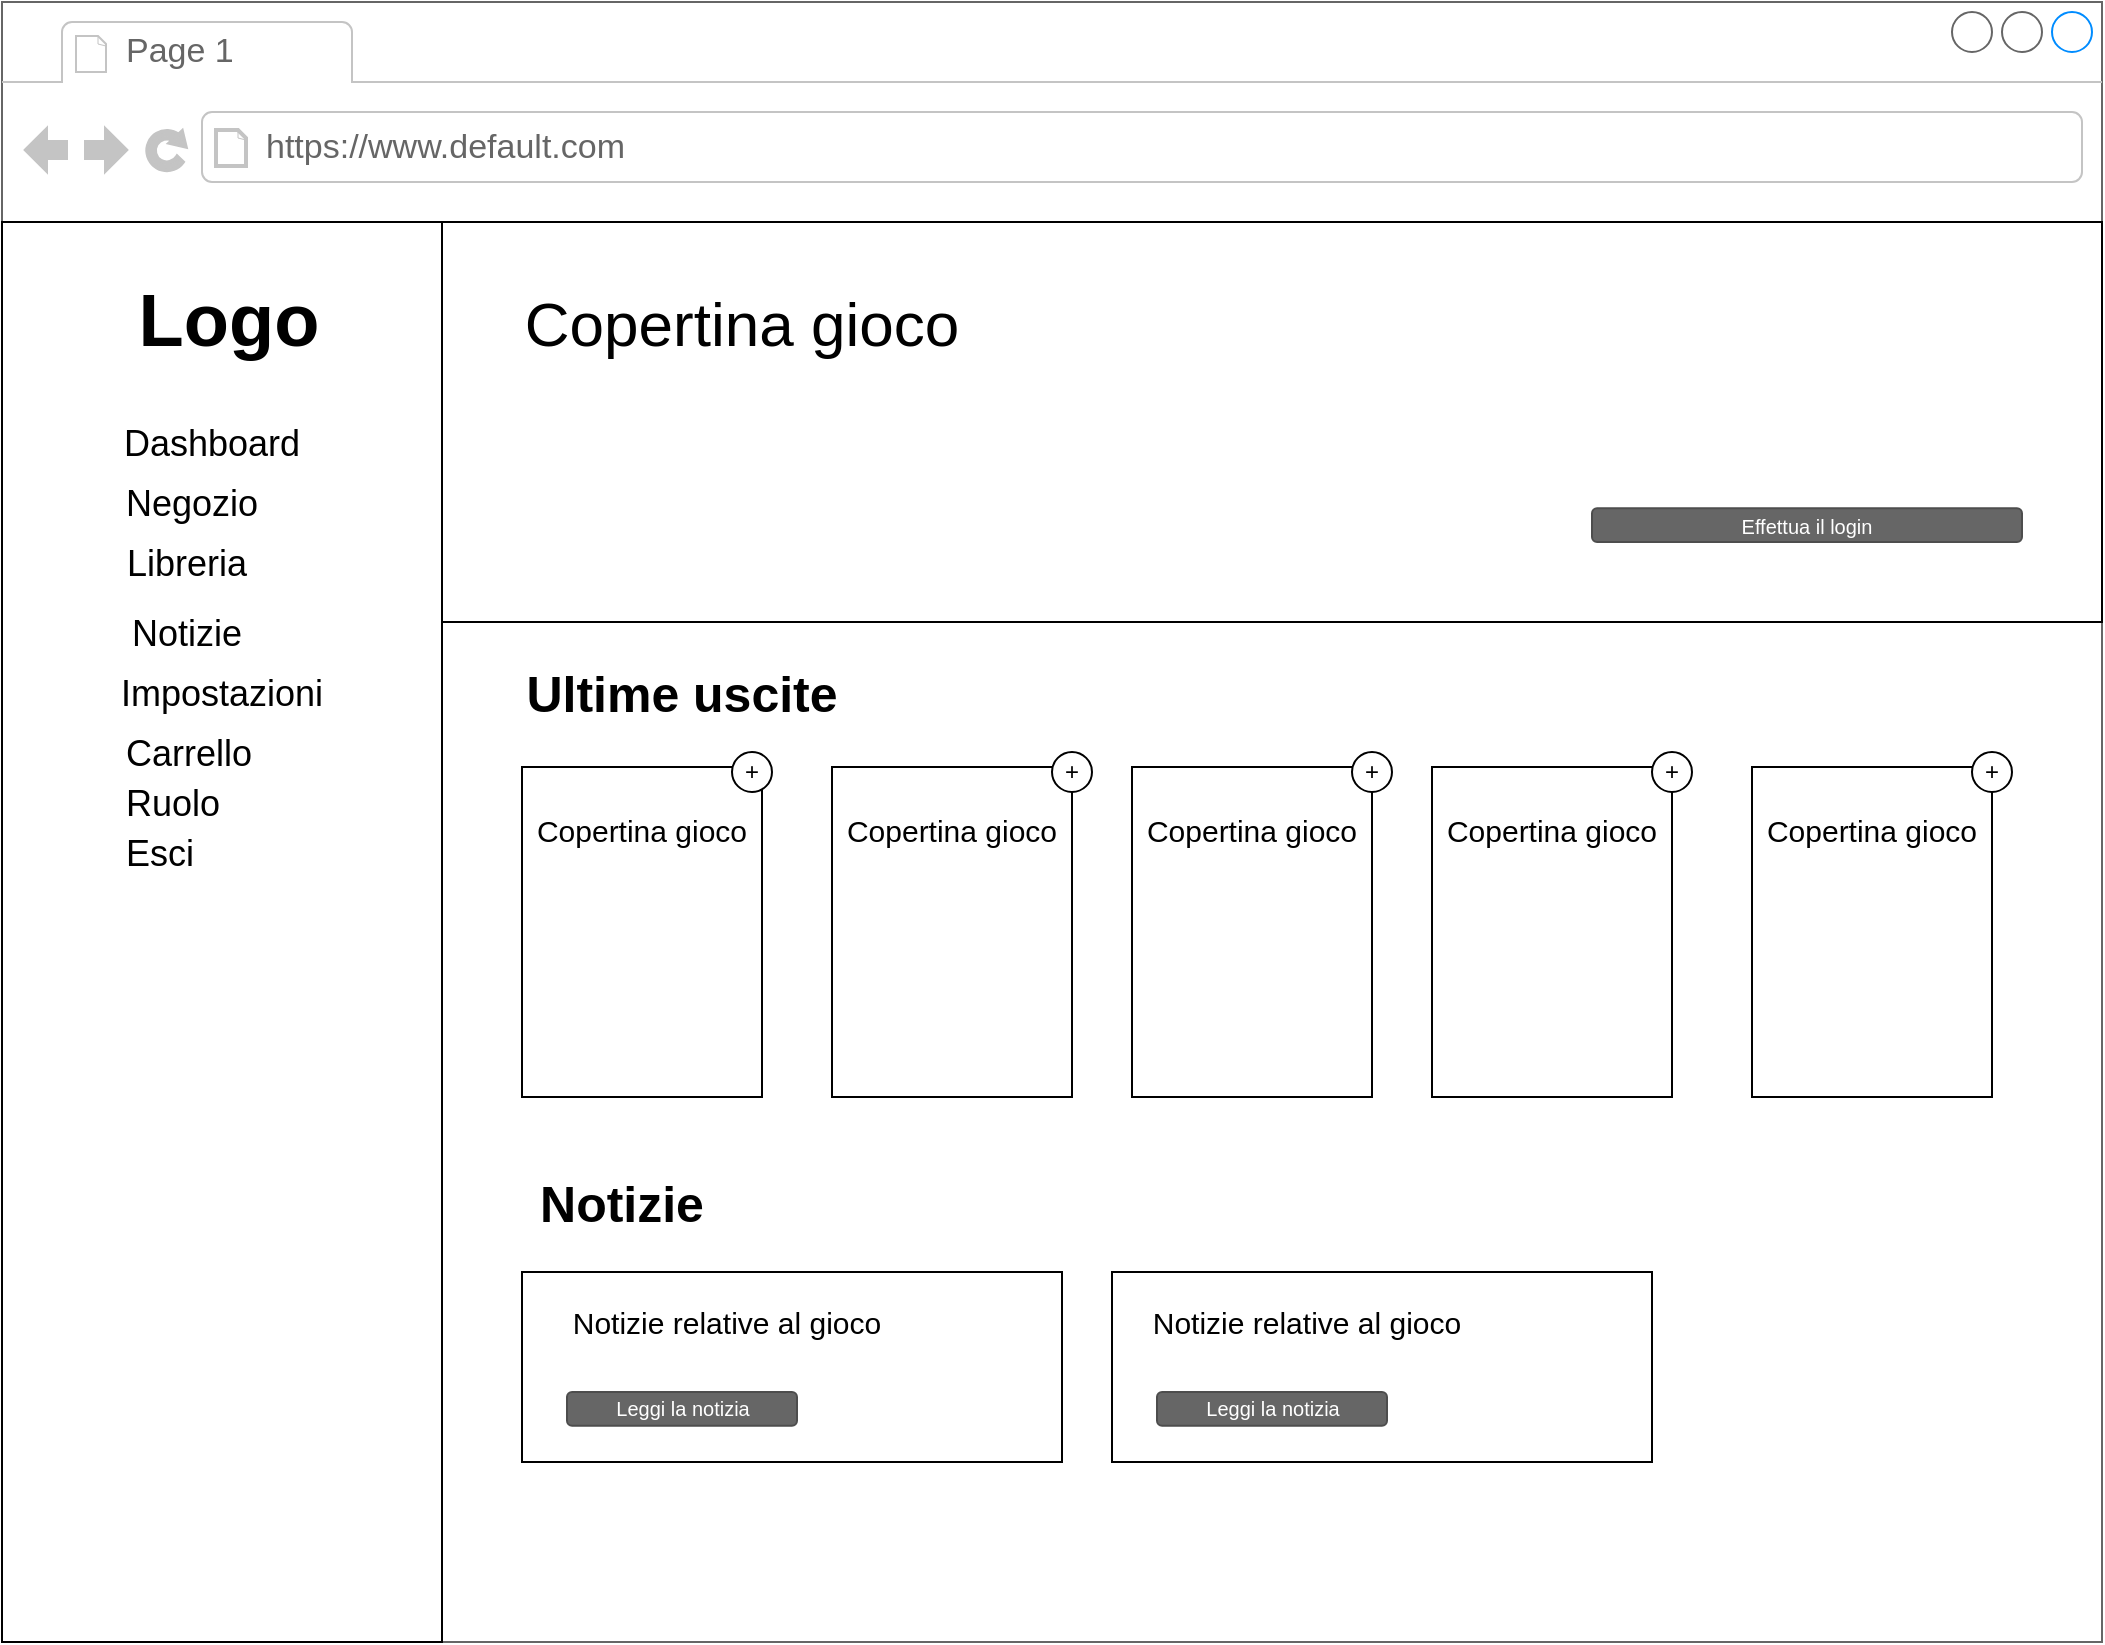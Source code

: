 <mxfile version="15.5.8" type="device"><diagram name="Page-1" id="2cc2dc42-3aac-f2a9-1cec-7a8b7cbee084"><mxGraphModel dx="2062" dy="1065" grid="1" gridSize="10" guides="1" tooltips="1" connect="1" arrows="1" fold="1" page="1" pageScale="1" pageWidth="1100" pageHeight="850" background="#ffffff" math="0" shadow="0"><root><mxCell id="0"/><mxCell id="1" parent="0"/><mxCell id="7026571954dc6520-1" value="" style="strokeWidth=1;shadow=0;dashed=0;align=center;html=1;shape=mxgraph.mockup.containers.browserWindow;rSize=0;strokeColor=#666666;mainText=,;recursiveResize=0;rounded=0;labelBackgroundColor=none;fontFamily=Verdana;fontSize=12" parent="1" vertex="1"><mxGeometry x="25" y="15" width="1050" height="820" as="geometry"/></mxCell><mxCell id="7026571954dc6520-2" value="Page 1" style="strokeWidth=1;shadow=0;dashed=0;align=center;html=1;shape=mxgraph.mockup.containers.anchor;fontSize=17;fontColor=#666666;align=left;" parent="7026571954dc6520-1" vertex="1"><mxGeometry x="60" y="12" width="110" height="26" as="geometry"/></mxCell><mxCell id="7026571954dc6520-3" value="https://www.default.com" style="strokeWidth=1;shadow=0;dashed=0;align=center;html=1;shape=mxgraph.mockup.containers.anchor;rSize=0;fontSize=17;fontColor=#666666;align=left;" parent="7026571954dc6520-1" vertex="1"><mxGeometry x="130" y="60" width="250" height="26" as="geometry"/></mxCell><mxCell id="Kr5dCVYkPpAVqtyUbtpw-8" value="" style="rounded=0;whiteSpace=wrap;html=1;fontSize=34;" parent="7026571954dc6520-1" vertex="1"><mxGeometry x="220" y="110" width="830" height="200" as="geometry"/></mxCell><mxCell id="Kr5dCVYkPpAVqtyUbtpw-11" value="" style="rounded=0;whiteSpace=wrap;html=1;fontSize=34;" parent="7026571954dc6520-1" vertex="1"><mxGeometry y="110" width="220" height="710" as="geometry"/></mxCell><mxCell id="Kr5dCVYkPpAVqtyUbtpw-13" value="&lt;font style=&quot;font-size: 37px&quot;&gt;Logo&lt;/font&gt;" style="text;strokeColor=none;fillColor=none;html=1;fontSize=24;fontStyle=1;verticalAlign=middle;align=center;" parent="7026571954dc6520-1" vertex="1"><mxGeometry x="15" y="130" width="195" height="60" as="geometry"/></mxCell><mxCell id="Kr5dCVYkPpAVqtyUbtpw-14" value="&lt;font style=&quot;font-size: 31px&quot;&gt;Copertina gioco&lt;/font&gt;" style="text;html=1;strokeColor=none;fillColor=none;align=center;verticalAlign=middle;whiteSpace=wrap;rounded=0;fontSize=37;" parent="7026571954dc6520-1" vertex="1"><mxGeometry x="255" y="145" width="230" height="30" as="geometry"/></mxCell><mxCell id="Kr5dCVYkPpAVqtyUbtpw-21" value="&lt;font style=&quot;font-size: 18px&quot;&gt;Dashboard&lt;/font&gt;" style="text;html=1;strokeColor=none;fillColor=none;align=center;verticalAlign=middle;whiteSpace=wrap;rounded=0;fontSize=20;" parent="7026571954dc6520-1" vertex="1"><mxGeometry x="40" y="205" width="130" height="30" as="geometry"/></mxCell><mxCell id="Kr5dCVYkPpAVqtyUbtpw-20" value="&lt;font style=&quot;font-size: 18px&quot;&gt;Negozio&lt;/font&gt;" style="text;html=1;strokeColor=none;fillColor=none;align=center;verticalAlign=middle;whiteSpace=wrap;rounded=0;fontSize=20;" parent="7026571954dc6520-1" vertex="1"><mxGeometry x="60" y="235" width="70" height="30" as="geometry"/></mxCell><mxCell id="Kr5dCVYkPpAVqtyUbtpw-33" value="&lt;font style=&quot;font-size: 18px&quot;&gt;Notizie&lt;/font&gt;" style="text;html=1;strokeColor=none;fillColor=none;align=center;verticalAlign=middle;whiteSpace=wrap;rounded=0;fontSize=20;" parent="7026571954dc6520-1" vertex="1"><mxGeometry x="60" y="300" width="65" height="30" as="geometry"/></mxCell><mxCell id="Kr5dCVYkPpAVqtyUbtpw-39" value="" style="rounded=0;whiteSpace=wrap;html=1;fontSize=18;" parent="7026571954dc6520-1" vertex="1"><mxGeometry x="260" y="382.5" width="120" height="165" as="geometry"/></mxCell><mxCell id="Kr5dCVYkPpAVqtyUbtpw-40" value="&lt;font style=&quot;font-size: 25px&quot;&gt;&lt;b&gt;Ultime uscite&lt;/b&gt;&lt;/font&gt;" style="text;html=1;strokeColor=none;fillColor=none;align=center;verticalAlign=middle;whiteSpace=wrap;rounded=0;fontSize=18;" parent="7026571954dc6520-1" vertex="1"><mxGeometry x="255" y="330" width="170" height="30" as="geometry"/></mxCell><mxCell id="Kr5dCVYkPpAVqtyUbtpw-42" value="" style="rounded=0;whiteSpace=wrap;html=1;fontSize=18;" parent="7026571954dc6520-1" vertex="1"><mxGeometry x="415" y="382.5" width="120" height="165" as="geometry"/></mxCell><mxCell id="Kr5dCVYkPpAVqtyUbtpw-43" value="" style="rounded=0;whiteSpace=wrap;html=1;fontSize=18;" parent="7026571954dc6520-1" vertex="1"><mxGeometry x="565" y="382.5" width="120" height="165" as="geometry"/></mxCell><mxCell id="Kr5dCVYkPpAVqtyUbtpw-44" value="" style="rounded=0;whiteSpace=wrap;html=1;fontSize=18;" parent="7026571954dc6520-1" vertex="1"><mxGeometry x="715" y="382.5" width="120" height="165" as="geometry"/></mxCell><mxCell id="Kr5dCVYkPpAVqtyUbtpw-45" value="" style="rounded=0;whiteSpace=wrap;html=1;fontSize=18;" parent="7026571954dc6520-1" vertex="1"><mxGeometry x="875" y="382.5" width="120" height="165" as="geometry"/></mxCell><mxCell id="Kr5dCVYkPpAVqtyUbtpw-46" value="&lt;font style=&quot;font-size: 15px&quot;&gt;Copertina gioco&lt;/font&gt;" style="text;html=1;strokeColor=none;fillColor=none;align=center;verticalAlign=middle;whiteSpace=wrap;rounded=0;fontSize=25;" parent="7026571954dc6520-1" vertex="1"><mxGeometry x="265" y="395" width="110" height="30" as="geometry"/></mxCell><mxCell id="Kr5dCVYkPpAVqtyUbtpw-47" value="&lt;font style=&quot;font-size: 15px&quot;&gt;Copertina gioco&lt;/font&gt;" style="text;html=1;strokeColor=none;fillColor=none;align=center;verticalAlign=middle;whiteSpace=wrap;rounded=0;fontSize=25;" parent="7026571954dc6520-1" vertex="1"><mxGeometry x="420" y="395" width="110" height="30" as="geometry"/></mxCell><mxCell id="Kr5dCVYkPpAVqtyUbtpw-48" value="&lt;font style=&quot;font-size: 15px&quot;&gt;Copertina gioco&lt;/font&gt;" style="text;html=1;strokeColor=none;fillColor=none;align=center;verticalAlign=middle;whiteSpace=wrap;rounded=0;fontSize=25;" parent="7026571954dc6520-1" vertex="1"><mxGeometry x="570" y="395" width="110" height="30" as="geometry"/></mxCell><mxCell id="Kr5dCVYkPpAVqtyUbtpw-49" value="&lt;font style=&quot;font-size: 15px&quot;&gt;Copertina gioco&lt;/font&gt;" style="text;html=1;strokeColor=none;fillColor=none;align=center;verticalAlign=middle;whiteSpace=wrap;rounded=0;fontSize=25;" parent="7026571954dc6520-1" vertex="1"><mxGeometry x="720" y="395" width="110" height="30" as="geometry"/></mxCell><mxCell id="Kr5dCVYkPpAVqtyUbtpw-50" value="&lt;font style=&quot;font-size: 15px&quot;&gt;Copertina gioco&lt;/font&gt;" style="text;html=1;strokeColor=none;fillColor=none;align=center;verticalAlign=middle;whiteSpace=wrap;rounded=0;fontSize=25;" parent="7026571954dc6520-1" vertex="1"><mxGeometry x="880" y="395" width="110" height="30" as="geometry"/></mxCell><mxCell id="Kr5dCVYkPpAVqtyUbtpw-51" value="&lt;font style=&quot;font-size: 25px&quot;&gt;&lt;b&gt;Notizie&lt;/b&gt;&lt;/font&gt;" style="text;html=1;strokeColor=none;fillColor=none;align=center;verticalAlign=middle;whiteSpace=wrap;rounded=0;fontSize=18;" parent="7026571954dc6520-1" vertex="1"><mxGeometry x="265" y="585" width="90" height="30" as="geometry"/></mxCell><mxCell id="Kr5dCVYkPpAVqtyUbtpw-52" value="" style="rounded=0;whiteSpace=wrap;html=1;fontSize=15;" parent="7026571954dc6520-1" vertex="1"><mxGeometry x="260" y="635" width="270" height="95" as="geometry"/></mxCell><mxCell id="Kr5dCVYkPpAVqtyUbtpw-53" value="" style="rounded=0;whiteSpace=wrap;html=1;fontSize=15;" parent="7026571954dc6520-1" vertex="1"><mxGeometry x="555" y="635" width="270" height="95" as="geometry"/></mxCell><mxCell id="Kr5dCVYkPpAVqtyUbtpw-54" value="Notizie relative al gioco" style="text;html=1;strokeColor=none;fillColor=none;align=center;verticalAlign=middle;whiteSpace=wrap;rounded=0;fontSize=15;" parent="7026571954dc6520-1" vertex="1"><mxGeometry x="275" y="645" width="175" height="30" as="geometry"/></mxCell><mxCell id="Kr5dCVYkPpAVqtyUbtpw-55" value="Notizie relative al gioco" style="text;html=1;strokeColor=none;fillColor=none;align=center;verticalAlign=middle;whiteSpace=wrap;rounded=0;fontSize=15;" parent="7026571954dc6520-1" vertex="1"><mxGeometry x="565" y="645" width="175" height="30" as="geometry"/></mxCell><mxCell id="Kr5dCVYkPpAVqtyUbtpw-56" value="Effettua il login" style="rounded=1;html=1;shadow=0;dashed=0;whiteSpace=wrap;fontSize=10;fillColor=#666666;align=center;strokeColor=#4D4D4D;fontColor=#ffffff;" parent="7026571954dc6520-1" vertex="1"><mxGeometry x="795" y="253.12" width="215" height="16.88" as="geometry"/></mxCell><mxCell id="XQ9SraYOd5Flmx2iF6tT-4" value="+" style="ellipse;whiteSpace=wrap;html=1;" parent="7026571954dc6520-1" vertex="1"><mxGeometry x="365" y="375" width="20" height="20" as="geometry"/></mxCell><mxCell id="XQ9SraYOd5Flmx2iF6tT-3" value="+" style="ellipse;whiteSpace=wrap;html=1;" parent="7026571954dc6520-1" vertex="1"><mxGeometry x="525" y="375" width="20" height="20" as="geometry"/></mxCell><mxCell id="XQ9SraYOd5Flmx2iF6tT-2" value="+" style="ellipse;whiteSpace=wrap;html=1;" parent="7026571954dc6520-1" vertex="1"><mxGeometry x="675" y="375" width="20" height="20" as="geometry"/></mxCell><mxCell id="XQ9SraYOd5Flmx2iF6tT-1" value="+" style="ellipse;whiteSpace=wrap;html=1;" parent="7026571954dc6520-1" vertex="1"><mxGeometry x="825" y="375" width="20" height="20" as="geometry"/></mxCell><mxCell id="XQ9SraYOd5Flmx2iF6tT-39" value="+" style="ellipse;whiteSpace=wrap;html=1;" parent="7026571954dc6520-1" vertex="1"><mxGeometry x="985" y="375" width="20" height="20" as="geometry"/></mxCell><mxCell id="XQ9SraYOd5Flmx2iF6tT-72" value="Leggi la notizia" style="rounded=1;html=1;shadow=0;dashed=0;whiteSpace=wrap;fontSize=10;fillColor=#666666;align=center;strokeColor=#4D4D4D;fontColor=#ffffff;" parent="7026571954dc6520-1" vertex="1"><mxGeometry x="282.5" y="695" width="115" height="16.88" as="geometry"/></mxCell><mxCell id="XQ9SraYOd5Flmx2iF6tT-73" value="Leggi la notizia" style="rounded=1;html=1;shadow=0;dashed=0;whiteSpace=wrap;fontSize=10;fillColor=#666666;align=center;strokeColor=#4D4D4D;fontColor=#ffffff;" parent="7026571954dc6520-1" vertex="1"><mxGeometry x="577.5" y="695" width="115" height="16.88" as="geometry"/></mxCell><mxCell id="Fr-14-Kcd3U0f0N_5cO7-1" value="&lt;font style=&quot;font-size: 18px&quot;&gt;Libreria&lt;/font&gt;" style="text;html=1;strokeColor=none;fillColor=none;align=center;verticalAlign=middle;whiteSpace=wrap;rounded=0;fontSize=20;" vertex="1" parent="7026571954dc6520-1"><mxGeometry x="60" y="265" width="65" height="30" as="geometry"/></mxCell><mxCell id="Fr-14-Kcd3U0f0N_5cO7-2" value="&lt;font style=&quot;font-size: 18px&quot;&gt;Impostazioni&lt;/font&gt;" style="text;html=1;strokeColor=none;fillColor=none;align=center;verticalAlign=middle;whiteSpace=wrap;rounded=0;fontSize=20;" vertex="1" parent="7026571954dc6520-1"><mxGeometry x="60" y="330" width="100" height="30" as="geometry"/></mxCell><mxCell id="Fr-14-Kcd3U0f0N_5cO7-3" value="&lt;font style=&quot;font-size: 18px&quot;&gt;Carrello&lt;/font&gt;" style="text;html=1;strokeColor=none;fillColor=none;align=left;verticalAlign=middle;whiteSpace=wrap;rounded=0;fontSize=20;" vertex="1" parent="7026571954dc6520-1"><mxGeometry x="60" y="360" width="100" height="30" as="geometry"/></mxCell><mxCell id="Fr-14-Kcd3U0f0N_5cO7-4" value="&lt;font style=&quot;font-size: 18px&quot;&gt;Ruolo&lt;/font&gt;" style="text;html=1;strokeColor=none;fillColor=none;align=left;verticalAlign=middle;whiteSpace=wrap;rounded=0;fontSize=20;" vertex="1" parent="7026571954dc6520-1"><mxGeometry x="60" y="385" width="100" height="30" as="geometry"/></mxCell><mxCell id="Fr-14-Kcd3U0f0N_5cO7-5" value="&lt;font style=&quot;font-size: 18px&quot;&gt;Esci&lt;/font&gt;" style="text;html=1;strokeColor=none;fillColor=none;align=left;verticalAlign=middle;whiteSpace=wrap;rounded=0;fontSize=20;" vertex="1" parent="7026571954dc6520-1"><mxGeometry x="60" y="410" width="100" height="30" as="geometry"/></mxCell></root></mxGraphModel></diagram></mxfile>